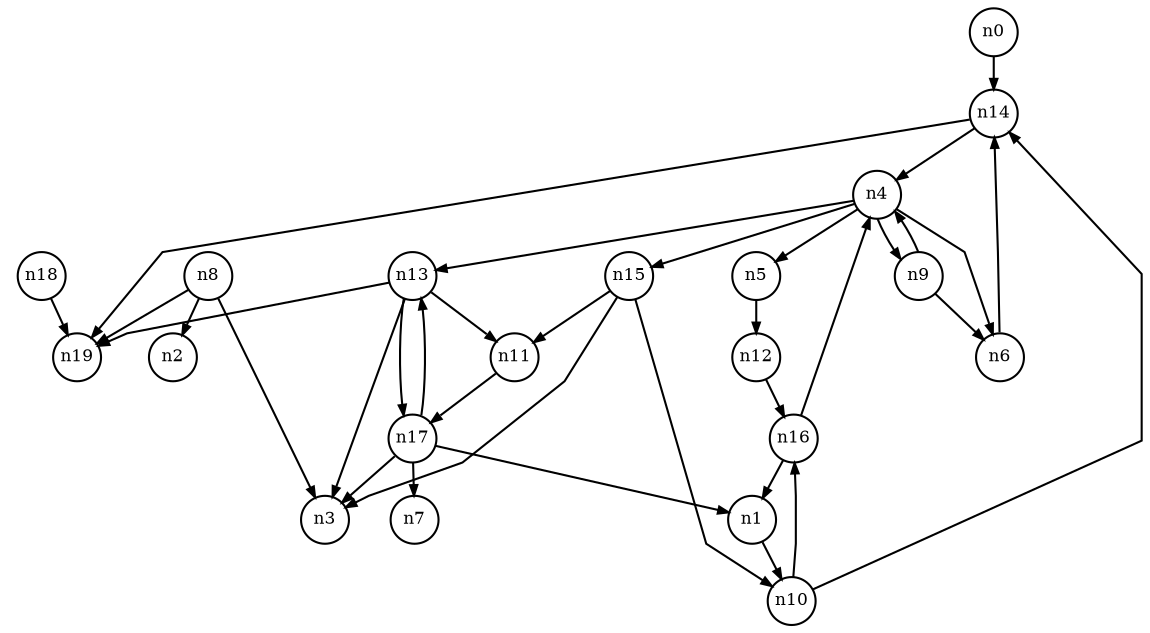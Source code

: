 digraph G{
splines=polyline;
ranksep=0.22;
nodesep=0.22;
nodesize=0.16;
fontsize=8
edge [arrowsize=0.5]
node [fontsize=8 shape=circle width=0.32 fixedsize=shape];

n14 -> n19
n14 -> n4
n0 -> n14
n5 -> n12
n4 -> n5
n4 -> n6
n4 -> n9
n4 -> n13
n4 -> n15
n6 -> n14
n9 -> n6
n9 -> n4
n13 -> n3
n13 -> n11
n13 -> n19
n13 -> n17
n15 -> n3
n15 -> n10
n15 -> n11
n12 -> n16
n8 -> n2
n8 -> n3
n8 -> n19
n10 -> n14
n10 -> n16
n16 -> n1
n16 -> n4
n11 -> n17
n1 -> n10
n17 -> n1
n17 -> n3
n17 -> n7
n17 -> n13
n18 -> n19
}
